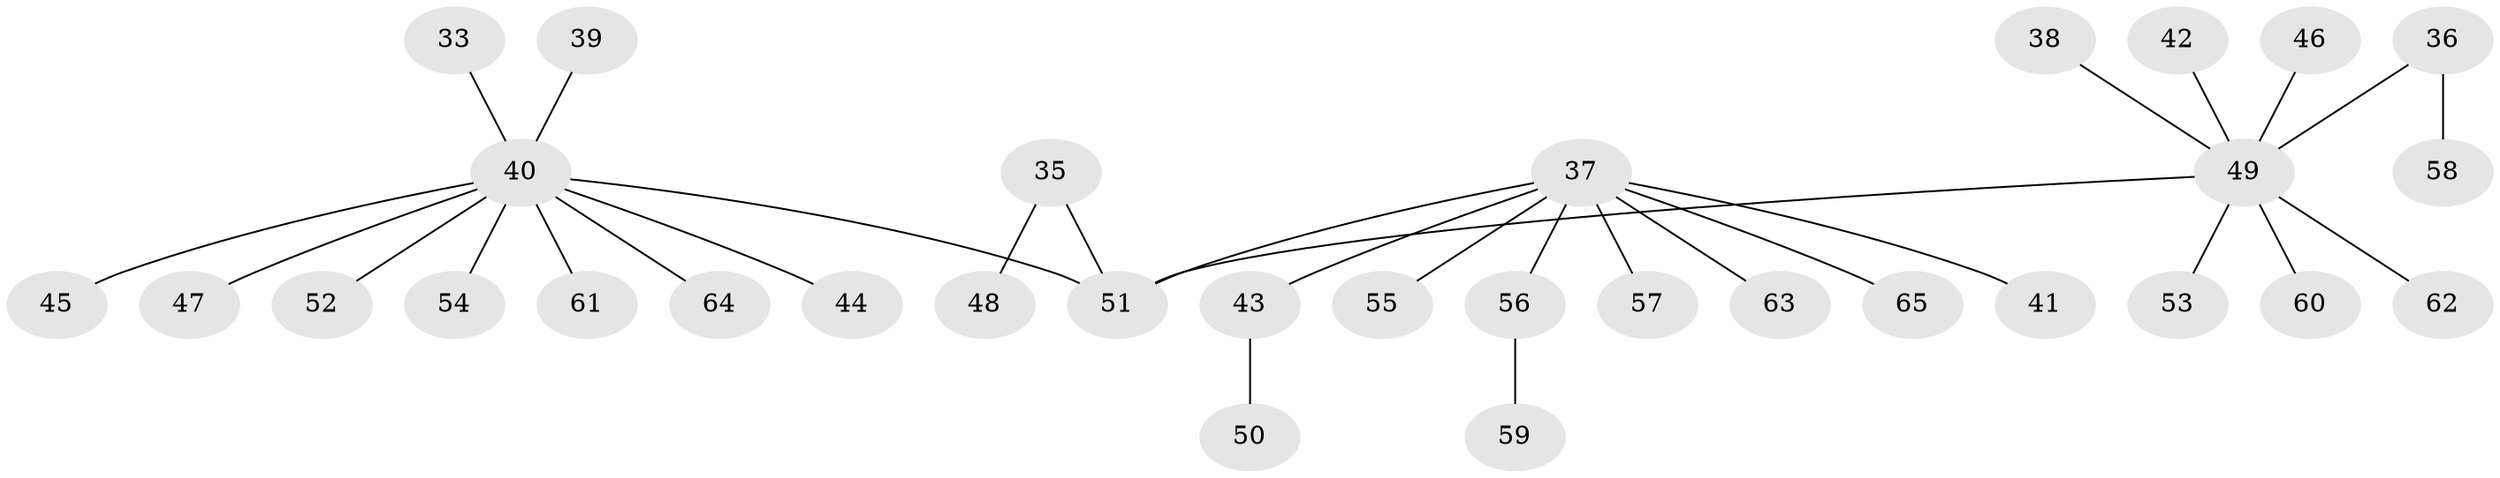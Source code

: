 // original degree distribution, {5: 0.046153846153846156, 6: 0.046153846153846156, 2: 0.2923076923076923, 3: 0.1076923076923077, 1: 0.49230769230769234, 4: 0.015384615384615385}
// Generated by graph-tools (version 1.1) at 2025/52/03/09/25 04:52:53]
// undirected, 32 vertices, 31 edges
graph export_dot {
graph [start="1"]
  node [color=gray90,style=filled];
  33;
  35;
  36;
  37 [super="+9+14+27+29+34+32"];
  38;
  39;
  40 [super="+30+17+12+31+22+28"];
  41;
  42;
  43;
  44;
  45;
  46;
  47;
  48;
  49 [super="+18+21+25"];
  50;
  51 [super="+11+1+26"];
  52;
  53;
  54;
  55;
  56;
  57;
  58;
  59;
  60;
  61;
  62;
  63;
  64;
  65;
  33 -- 40;
  35 -- 48;
  35 -- 51;
  36 -- 58;
  36 -- 49;
  37 -- 63;
  37 -- 51;
  37 -- 65;
  37 -- 43;
  37 -- 41;
  37 -- 57;
  37 -- 56;
  37 -- 55;
  38 -- 49;
  39 -- 40;
  40 -- 47;
  40 -- 51;
  40 -- 54;
  40 -- 44;
  40 -- 64;
  40 -- 52;
  40 -- 61;
  40 -- 45;
  42 -- 49;
  43 -- 50;
  46 -- 49;
  49 -- 60;
  49 -- 53;
  49 -- 62;
  49 -- 51;
  56 -- 59;
}
